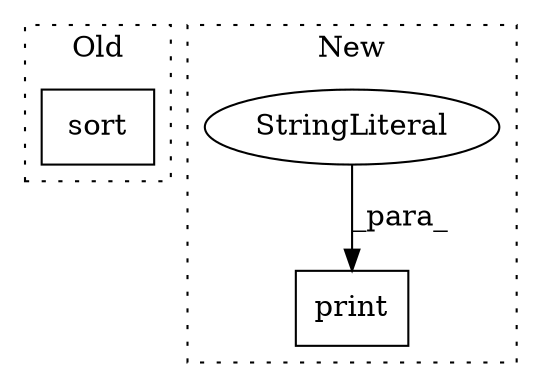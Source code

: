 digraph G {
subgraph cluster0 {
1 [label="sort" a="32" s="1161,1172" l="5,1" shape="box"];
label = "Old";
style="dotted";
}
subgraph cluster1 {
2 [label="print" a="32" s="1576,1624" l="6,1" shape="box"];
3 [label="StringLiteral" a="45" s="1582" l="39" shape="ellipse"];
label = "New";
style="dotted";
}
3 -> 2 [label="_para_"];
}